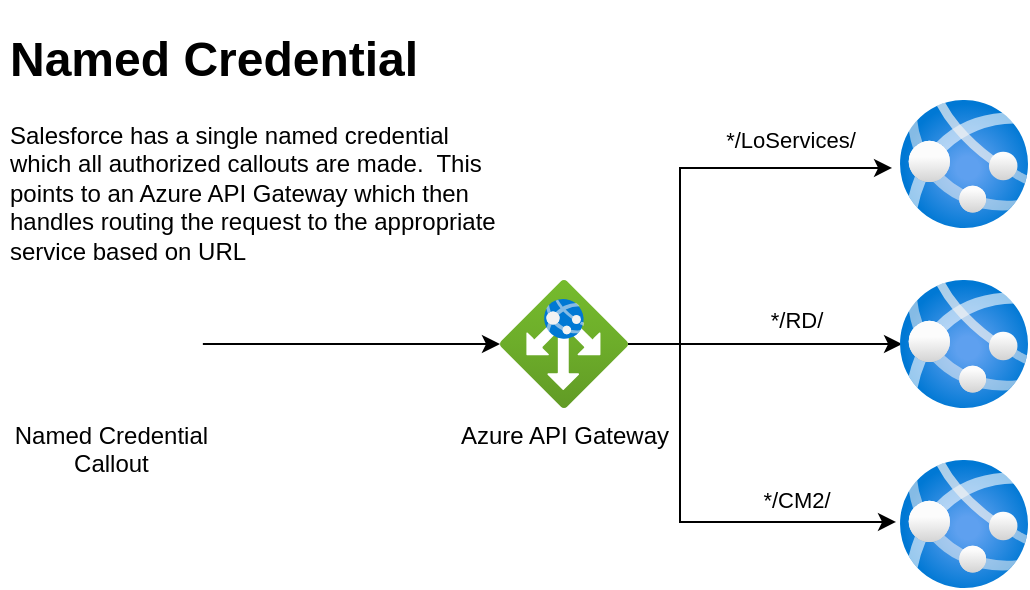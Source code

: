 <mxfile version="14.1.3" type="github">
  <diagram id="hQk4EJMJcc5GyETIqfYv" name="Page-1">
    <mxGraphModel dx="2062" dy="2224" grid="1" gridSize="10" guides="1" tooltips="1" connect="1" arrows="1" fold="1" page="1" pageScale="1" pageWidth="850" pageHeight="1100" math="0" shadow="0">
      <root>
        <mxCell id="0" />
        <mxCell id="1" parent="0" />
        <mxCell id="X3Wl1z3HKtIbxb1m-Jc_-3" style="edgeStyle=orthogonalEdgeStyle;rounded=0;orthogonalLoop=1;jettySize=auto;html=1;entryX=0;entryY=0.5;entryDx=0;entryDy=0;entryPerimeter=0;" edge="1" parent="1" source="X3Wl1z3HKtIbxb1m-Jc_-1" target="X3Wl1z3HKtIbxb1m-Jc_-2">
          <mxGeometry relative="1" as="geometry" />
        </mxCell>
        <mxCell id="X3Wl1z3HKtIbxb1m-Jc_-1" value="Named Credential&#xa;Callout&#xa;" style="shape=image;imageAspect=0;aspect=fixed;verticalLabelPosition=bottom;verticalAlign=top;image=https://external-content.duckduckgo.com/iu/?u=https%3A%2F%2Fupload.wikimedia.org%2Fwikipedia%2Fen%2Fthumb%2F8%2F83%2FSalesforce_logo.svg%2F1200px-Salesforce_logo.svg.png&amp;f=1&amp;nofb=1;" vertex="1" parent="1">
          <mxGeometry x="40" y="130" width="91.43" height="64" as="geometry" />
        </mxCell>
        <mxCell id="X3Wl1z3HKtIbxb1m-Jc_-7" value="" style="edgeStyle=orthogonalEdgeStyle;rounded=0;orthogonalLoop=1;jettySize=auto;html=1;entryX=0.016;entryY=0.5;entryDx=0;entryDy=0;entryPerimeter=0;" edge="1" parent="1" source="X3Wl1z3HKtIbxb1m-Jc_-2" target="X3Wl1z3HKtIbxb1m-Jc_-6">
          <mxGeometry relative="1" as="geometry">
            <mxPoint x="424" y="162" as="targetPoint" />
          </mxGeometry>
        </mxCell>
        <mxCell id="X3Wl1z3HKtIbxb1m-Jc_-12" value="" style="edgeStyle=orthogonalEdgeStyle;rounded=0;orthogonalLoop=1;jettySize=auto;html=1;entryX=-0.031;entryY=0.484;entryDx=0;entryDy=0;entryPerimeter=0;" edge="1" parent="1" source="X3Wl1z3HKtIbxb1m-Jc_-2" target="X3Wl1z3HKtIbxb1m-Jc_-5">
          <mxGeometry relative="1" as="geometry">
            <mxPoint x="424" y="162" as="targetPoint" />
            <Array as="points">
              <mxPoint x="370" y="162" />
              <mxPoint x="370" y="251" />
            </Array>
          </mxGeometry>
        </mxCell>
        <mxCell id="X3Wl1z3HKtIbxb1m-Jc_-2" value="Azure API Gateway" style="aspect=fixed;html=1;points=[];align=center;image;fontSize=12;image=img/lib/azure2/networking/Application_Gateways.svg;" vertex="1" parent="1">
          <mxGeometry x="280" y="130" width="64" height="64" as="geometry" />
        </mxCell>
        <mxCell id="X3Wl1z3HKtIbxb1m-Jc_-4" value="" style="aspect=fixed;html=1;points=[];align=center;image;fontSize=12;image=img/lib/azure2/app_services/App_Services.svg;" vertex="1" parent="1">
          <mxGeometry x="480" y="40" width="64" height="64" as="geometry" />
        </mxCell>
        <mxCell id="X3Wl1z3HKtIbxb1m-Jc_-5" value="" style="aspect=fixed;html=1;points=[];align=center;image;fontSize=12;image=img/lib/azure2/app_services/App_Services.svg;" vertex="1" parent="1">
          <mxGeometry x="480" y="220" width="64" height="64" as="geometry" />
        </mxCell>
        <mxCell id="X3Wl1z3HKtIbxb1m-Jc_-6" value="" style="aspect=fixed;html=1;points=[];align=center;image;fontSize=12;image=img/lib/azure2/app_services/App_Services.svg;" vertex="1" parent="1">
          <mxGeometry x="480" y="130" width="64" height="64" as="geometry" />
        </mxCell>
        <mxCell id="X3Wl1z3HKtIbxb1m-Jc_-11" style="edgeStyle=orthogonalEdgeStyle;rounded=0;orthogonalLoop=1;jettySize=auto;html=1;entryX=-0.062;entryY=0.531;entryDx=0;entryDy=0;entryPerimeter=0;labelPosition=center;verticalLabelPosition=top;align=center;verticalAlign=bottom;" edge="1" parent="1">
          <mxGeometry relative="1" as="geometry">
            <mxPoint x="476.032" y="73.984" as="targetPoint" />
            <mxPoint x="344" y="162" as="sourcePoint" />
            <Array as="points">
              <mxPoint x="370" y="162" />
              <mxPoint x="370" y="74" />
            </Array>
          </mxGeometry>
        </mxCell>
        <mxCell id="X3Wl1z3HKtIbxb1m-Jc_-14" value="/LoServices" style="edgeLabel;html=1;align=center;verticalAlign=middle;resizable=0;points=[];" vertex="1" connectable="0" parent="X3Wl1z3HKtIbxb1m-Jc_-11">
          <mxGeometry x="0.709" y="-1" relative="1" as="geometry">
            <mxPoint x="-19" y="-14.99" as="offset" />
          </mxGeometry>
        </mxCell>
        <mxCell id="X3Wl1z3HKtIbxb1m-Jc_-15" value="*/LoServices/" style="edgeLabel;html=1;align=center;verticalAlign=middle;resizable=0;points=[];" vertex="1" connectable="0" parent="1">
          <mxGeometry x="425.0" y="59.999" as="geometry" />
        </mxCell>
        <mxCell id="X3Wl1z3HKtIbxb1m-Jc_-16" value="*/RD/" style="edgeLabel;html=1;align=center;verticalAlign=middle;resizable=0;points=[];" vertex="1" connectable="0" parent="1">
          <mxGeometry x="440.0" y="149.999" as="geometry">
            <mxPoint x="-12" as="offset" />
          </mxGeometry>
        </mxCell>
        <mxCell id="X3Wl1z3HKtIbxb1m-Jc_-17" value="*/CM2/" style="edgeLabel;html=1;align=center;verticalAlign=middle;resizable=0;points=[];" vertex="1" connectable="0" parent="1">
          <mxGeometry x="440.0" y="239.999" as="geometry">
            <mxPoint x="-12" as="offset" />
          </mxGeometry>
        </mxCell>
        <mxCell id="X3Wl1z3HKtIbxb1m-Jc_-19" value="&lt;h1&gt;Named Credential&lt;br&gt;&lt;/h1&gt;&lt;p&gt;Salesforce has a single named credential which all authorized callouts are made.&amp;nbsp; This points to an Azure API Gateway which then handles routing the request to the appropriate service based on URL&lt;br&gt;&lt;/p&gt;" style="text;html=1;strokeColor=none;fillColor=none;spacing=5;spacingTop=-20;whiteSpace=wrap;overflow=hidden;rounded=0;" vertex="1" parent="1">
          <mxGeometry x="30" width="260" height="120" as="geometry" />
        </mxCell>
      </root>
    </mxGraphModel>
  </diagram>
</mxfile>
